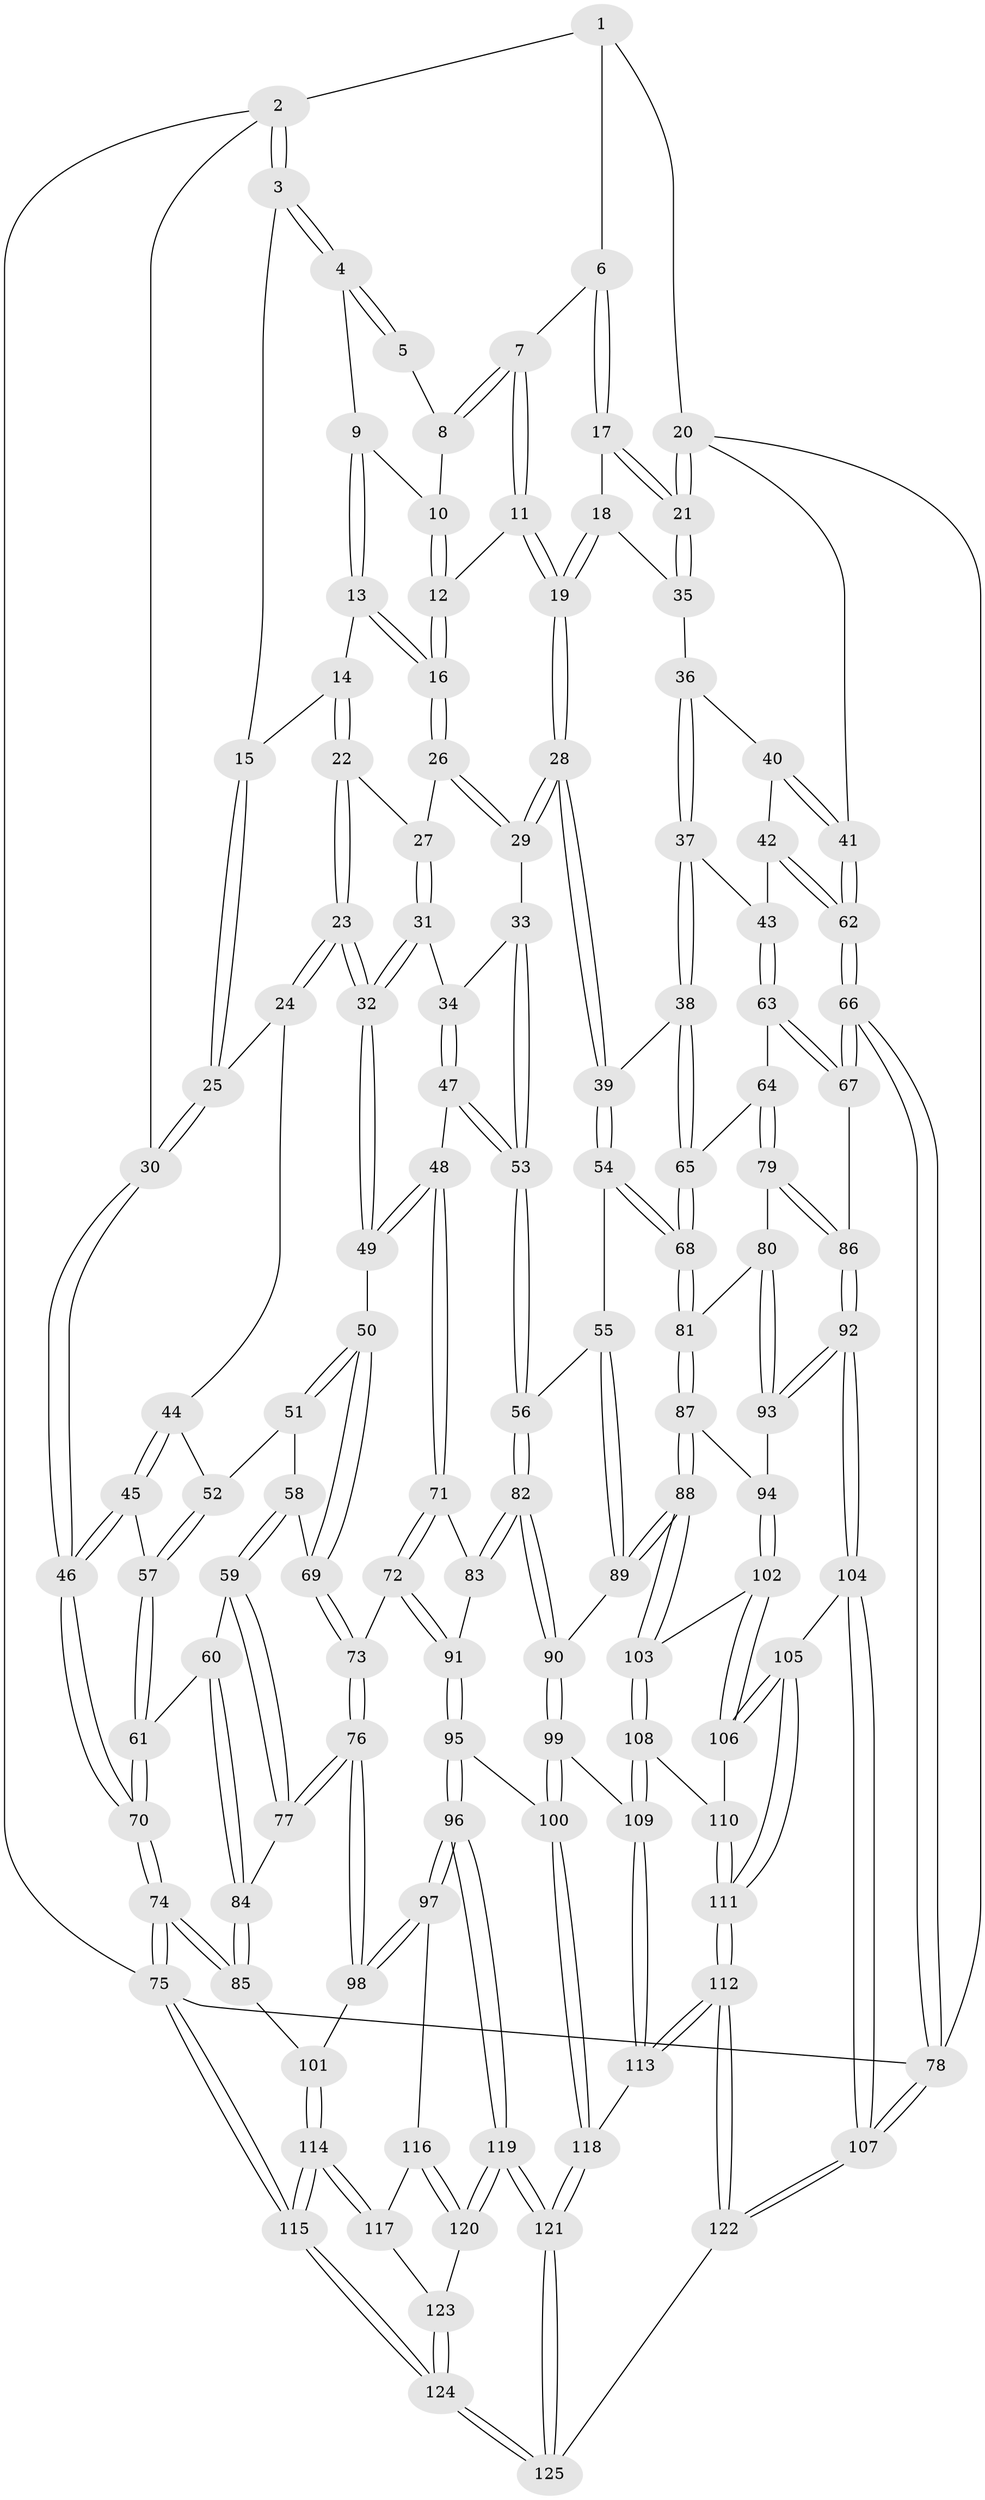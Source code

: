 // coarse degree distribution, {3: 0.631578947368421, 4: 0.17105263157894737, 2: 0.09210526315789473, 5: 0.10526315789473684}
// Generated by graph-tools (version 1.1) at 2025/54/03/04/25 22:54:34]
// undirected, 125 vertices, 309 edges
graph export_dot {
  node [color=gray90,style=filled];
  1 [pos="+0.7907289145029062+0"];
  2 [pos="+0+0"];
  3 [pos="+0+0"];
  4 [pos="+0.20177102178805512+0"];
  5 [pos="+0.695550327637687+0"];
  6 [pos="+0.7861180906716964+0.0680412912045089"];
  7 [pos="+0.6150531037743573+0.14807235514546763"];
  8 [pos="+0.536778579470201+0.06935278106142387"];
  9 [pos="+0.2764887319351168+0"];
  10 [pos="+0.40286727510062287+0.06663561887029351"];
  11 [pos="+0.5923810164034843+0.1880715567994829"];
  12 [pos="+0.5054092413724662+0.23434817940526514"];
  13 [pos="+0.28203689056478864+0.1524401577193958"];
  14 [pos="+0.2768459210766135+0.19810041631727568"];
  15 [pos="+0.1294287558474197+0.2465072760743408"];
  16 [pos="+0.491184026286289+0.2673061040362077"];
  17 [pos="+0.8546413682678609+0.19011562990908126"];
  18 [pos="+0.7696436269157841+0.347691874812677"];
  19 [pos="+0.7318037911016261+0.3805370067394294"];
  20 [pos="+1+0.2605860294708637"];
  21 [pos="+1+0.25901929094006476"];
  22 [pos="+0.28335758836748587+0.2507095135413307"];
  23 [pos="+0.1650049862557285+0.41121327921811307"];
  24 [pos="+0.15522824361422585+0.40936047588783164"];
  25 [pos="+0.1402169645540536+0.3937189369824958"];
  26 [pos="+0.47140425963715615+0.35453815220154744"];
  27 [pos="+0.43057331471768+0.3510215098453128"];
  28 [pos="+0.7152473408815758+0.40745633080250404"];
  29 [pos="+0.5069300911831446+0.40005864521782547"];
  30 [pos="+0+0.13293532194447016"];
  31 [pos="+0.2680489025329232+0.4495784576395629"];
  32 [pos="+0.20317922617982995+0.4463667686972389"];
  33 [pos="+0.49446814083291263+0.4418078501264923"];
  34 [pos="+0.3333387343193032+0.5037416983277107"];
  35 [pos="+0.8892391260572126+0.39914593917066543"];
  36 [pos="+0.9332532791119149+0.46176696035499215"];
  37 [pos="+0.8806479677208034+0.5273711595497953"];
  38 [pos="+0.8210415522255475+0.5329652962740823"];
  39 [pos="+0.7160494296711019+0.4107899571926106"];
  40 [pos="+0.9565375634884261+0.4602676009819017"];
  41 [pos="+1+0.3663465321336754"];
  42 [pos="+0.9690569656122546+0.5466102824478802"];
  43 [pos="+0.9160037047905731+0.550471097070397"];
  44 [pos="+0.08746947371240849+0.4689727048881705"];
  45 [pos="+0+0.5128164632468379"];
  46 [pos="+0+0.5104237143847594"];
  47 [pos="+0.36567950446020087+0.5900670126688318"];
  48 [pos="+0.33972927408499426+0.6098525734572977"];
  49 [pos="+0.20390285177669387+0.46038268553319367"];
  50 [pos="+0.20101485500514674+0.5637934452391201"];
  51 [pos="+0.09414194010756687+0.5561858877159853"];
  52 [pos="+0.08153136144976238+0.5407820789819597"];
  53 [pos="+0.4849284781296289+0.5909291612257402"];
  54 [pos="+0.6292173744220351+0.6397682497545416"];
  55 [pos="+0.5805709955581905+0.6452015539490946"];
  56 [pos="+0.5163135784260647+0.6350434408921755"];
  57 [pos="+0.046198838012438286+0.5938137394848567"];
  58 [pos="+0.12476550694570132+0.5987803130535226"];
  59 [pos="+0.08604619703849575+0.6406408925836158"];
  60 [pos="+0.07841247555244929+0.6405652033803872"];
  61 [pos="+0.053212493153288916+0.6235889892713602"];
  62 [pos="+1+0.6063933902833408"];
  63 [pos="+0.9377440315144844+0.644604497671063"];
  64 [pos="+0.8140054368902642+0.6014990121921204"];
  65 [pos="+0.8134475564948945+0.6003851627873279"];
  66 [pos="+1+0.7421942104183089"];
  67 [pos="+0.9980484021474106+0.7149289989329802"];
  68 [pos="+0.6523181667377856+0.655100074881567"];
  69 [pos="+0.2009381023418904+0.5743270640826499"];
  70 [pos="+0+0.7358878448045588"];
  71 [pos="+0.2844174172173676+0.6650771349938474"];
  72 [pos="+0.25731041370215385+0.6807603040884145"];
  73 [pos="+0.25675198423542334+0.680802732777884"];
  74 [pos="+0+0.7531703559029218"];
  75 [pos="+0+1"];
  76 [pos="+0.20199529867718868+0.7331696564027923"];
  77 [pos="+0.19063247901569091+0.7294174233900576"];
  78 [pos="+1+1"];
  79 [pos="+0.8218619538801465+0.688280322061088"];
  80 [pos="+0.7929133822693937+0.7169819617226728"];
  81 [pos="+0.6808591902406618+0.6988774284906812"];
  82 [pos="+0.4720327598512182+0.7119713011896603"];
  83 [pos="+0.4152919585968412+0.7039319186283588"];
  84 [pos="+0.031648899079593604+0.7449538598475232"];
  85 [pos="+0+0.77227039765872"];
  86 [pos="+0.9486954575070137+0.7282820050857869"];
  87 [pos="+0.6813183393844097+0.7251780286203333"];
  88 [pos="+0.585642106908828+0.8036457083594898"];
  89 [pos="+0.5849202668911665+0.8025015949338637"];
  90 [pos="+0.4637109073319463+0.7580938088665006"];
  91 [pos="+0.32961346626160326+0.750927661185438"];
  92 [pos="+0.8351434574136993+0.8338838851916794"];
  93 [pos="+0.7998079195891158+0.7779345831248741"];
  94 [pos="+0.6946160785141856+0.7865742809339648"];
  95 [pos="+0.4002455000801243+0.838668000094963"];
  96 [pos="+0.36761443429559104+0.8676629038721642"];
  97 [pos="+0.20779635803635346+0.8387784169676151"];
  98 [pos="+0.20020806283960818+0.7552374685433837"];
  99 [pos="+0.43388675679016747+0.8147304591573811"];
  100 [pos="+0.4203609071107167+0.8337992420037835"];
  101 [pos="+0.04469642018778567+0.8202225166700113"];
  102 [pos="+0.6931486939733132+0.7940096898001902"];
  103 [pos="+0.58925281254261+0.8160056094813292"];
  104 [pos="+0.8305589675769032+0.8669181256271168"];
  105 [pos="+0.7348921960322021+0.8814914109982086"];
  106 [pos="+0.6986073624494132+0.8206080418825923"];
  107 [pos="+1+1"];
  108 [pos="+0.5873353360765672+0.8289960381943352"];
  109 [pos="+0.5861015635822702+0.8308335269006281"];
  110 [pos="+0.6373117905090914+0.8520560791001746"];
  111 [pos="+0.6719767319422246+0.9629809969779379"];
  112 [pos="+0.6373965918377814+1"];
  113 [pos="+0.555370495221383+0.9142287855432362"];
  114 [pos="+0.1042635113045192+0.9105293710038835"];
  115 [pos="+0+1"];
  116 [pos="+0.20681411233776695+0.8404595532217288"];
  117 [pos="+0.15351542939741494+0.8862769654287618"];
  118 [pos="+0.48199811648167784+0.8919543723505756"];
  119 [pos="+0.33653947771129056+1"];
  120 [pos="+0.2613725937878819+0.9507757287386616"];
  121 [pos="+0.37007926757172466+1"];
  122 [pos="+0.6505498056332654+1"];
  123 [pos="+0.20758763068642488+0.960184598029344"];
  124 [pos="+0.11742525368818621+1"];
  125 [pos="+0.3710669703581851+1"];
  1 -- 2;
  1 -- 6;
  1 -- 20;
  2 -- 3;
  2 -- 3;
  2 -- 30;
  2 -- 75;
  3 -- 4;
  3 -- 4;
  3 -- 15;
  4 -- 5;
  4 -- 5;
  4 -- 9;
  5 -- 8;
  6 -- 7;
  6 -- 17;
  6 -- 17;
  7 -- 8;
  7 -- 8;
  7 -- 11;
  7 -- 11;
  8 -- 10;
  9 -- 10;
  9 -- 13;
  9 -- 13;
  10 -- 12;
  10 -- 12;
  11 -- 12;
  11 -- 19;
  11 -- 19;
  12 -- 16;
  12 -- 16;
  13 -- 14;
  13 -- 16;
  13 -- 16;
  14 -- 15;
  14 -- 22;
  14 -- 22;
  15 -- 25;
  15 -- 25;
  16 -- 26;
  16 -- 26;
  17 -- 18;
  17 -- 21;
  17 -- 21;
  18 -- 19;
  18 -- 19;
  18 -- 35;
  19 -- 28;
  19 -- 28;
  20 -- 21;
  20 -- 21;
  20 -- 41;
  20 -- 78;
  21 -- 35;
  21 -- 35;
  22 -- 23;
  22 -- 23;
  22 -- 27;
  23 -- 24;
  23 -- 24;
  23 -- 32;
  23 -- 32;
  24 -- 25;
  24 -- 44;
  25 -- 30;
  25 -- 30;
  26 -- 27;
  26 -- 29;
  26 -- 29;
  27 -- 31;
  27 -- 31;
  28 -- 29;
  28 -- 29;
  28 -- 39;
  28 -- 39;
  29 -- 33;
  30 -- 46;
  30 -- 46;
  31 -- 32;
  31 -- 32;
  31 -- 34;
  32 -- 49;
  32 -- 49;
  33 -- 34;
  33 -- 53;
  33 -- 53;
  34 -- 47;
  34 -- 47;
  35 -- 36;
  36 -- 37;
  36 -- 37;
  36 -- 40;
  37 -- 38;
  37 -- 38;
  37 -- 43;
  38 -- 39;
  38 -- 65;
  38 -- 65;
  39 -- 54;
  39 -- 54;
  40 -- 41;
  40 -- 41;
  40 -- 42;
  41 -- 62;
  41 -- 62;
  42 -- 43;
  42 -- 62;
  42 -- 62;
  43 -- 63;
  43 -- 63;
  44 -- 45;
  44 -- 45;
  44 -- 52;
  45 -- 46;
  45 -- 46;
  45 -- 57;
  46 -- 70;
  46 -- 70;
  47 -- 48;
  47 -- 53;
  47 -- 53;
  48 -- 49;
  48 -- 49;
  48 -- 71;
  48 -- 71;
  49 -- 50;
  50 -- 51;
  50 -- 51;
  50 -- 69;
  50 -- 69;
  51 -- 52;
  51 -- 58;
  52 -- 57;
  52 -- 57;
  53 -- 56;
  53 -- 56;
  54 -- 55;
  54 -- 68;
  54 -- 68;
  55 -- 56;
  55 -- 89;
  55 -- 89;
  56 -- 82;
  56 -- 82;
  57 -- 61;
  57 -- 61;
  58 -- 59;
  58 -- 59;
  58 -- 69;
  59 -- 60;
  59 -- 77;
  59 -- 77;
  60 -- 61;
  60 -- 84;
  60 -- 84;
  61 -- 70;
  61 -- 70;
  62 -- 66;
  62 -- 66;
  63 -- 64;
  63 -- 67;
  63 -- 67;
  64 -- 65;
  64 -- 79;
  64 -- 79;
  65 -- 68;
  65 -- 68;
  66 -- 67;
  66 -- 67;
  66 -- 78;
  66 -- 78;
  67 -- 86;
  68 -- 81;
  68 -- 81;
  69 -- 73;
  69 -- 73;
  70 -- 74;
  70 -- 74;
  71 -- 72;
  71 -- 72;
  71 -- 83;
  72 -- 73;
  72 -- 91;
  72 -- 91;
  73 -- 76;
  73 -- 76;
  74 -- 75;
  74 -- 75;
  74 -- 85;
  74 -- 85;
  75 -- 115;
  75 -- 115;
  75 -- 78;
  76 -- 77;
  76 -- 77;
  76 -- 98;
  76 -- 98;
  77 -- 84;
  78 -- 107;
  78 -- 107;
  79 -- 80;
  79 -- 86;
  79 -- 86;
  80 -- 81;
  80 -- 93;
  80 -- 93;
  81 -- 87;
  81 -- 87;
  82 -- 83;
  82 -- 83;
  82 -- 90;
  82 -- 90;
  83 -- 91;
  84 -- 85;
  84 -- 85;
  85 -- 101;
  86 -- 92;
  86 -- 92;
  87 -- 88;
  87 -- 88;
  87 -- 94;
  88 -- 89;
  88 -- 89;
  88 -- 103;
  88 -- 103;
  89 -- 90;
  90 -- 99;
  90 -- 99;
  91 -- 95;
  91 -- 95;
  92 -- 93;
  92 -- 93;
  92 -- 104;
  92 -- 104;
  93 -- 94;
  94 -- 102;
  94 -- 102;
  95 -- 96;
  95 -- 96;
  95 -- 100;
  96 -- 97;
  96 -- 97;
  96 -- 119;
  96 -- 119;
  97 -- 98;
  97 -- 98;
  97 -- 116;
  98 -- 101;
  99 -- 100;
  99 -- 100;
  99 -- 109;
  100 -- 118;
  100 -- 118;
  101 -- 114;
  101 -- 114;
  102 -- 103;
  102 -- 106;
  102 -- 106;
  103 -- 108;
  103 -- 108;
  104 -- 105;
  104 -- 107;
  104 -- 107;
  105 -- 106;
  105 -- 106;
  105 -- 111;
  105 -- 111;
  106 -- 110;
  107 -- 122;
  107 -- 122;
  108 -- 109;
  108 -- 109;
  108 -- 110;
  109 -- 113;
  109 -- 113;
  110 -- 111;
  110 -- 111;
  111 -- 112;
  111 -- 112;
  112 -- 113;
  112 -- 113;
  112 -- 122;
  112 -- 122;
  113 -- 118;
  114 -- 115;
  114 -- 115;
  114 -- 117;
  114 -- 117;
  115 -- 124;
  115 -- 124;
  116 -- 117;
  116 -- 120;
  116 -- 120;
  117 -- 123;
  118 -- 121;
  118 -- 121;
  119 -- 120;
  119 -- 120;
  119 -- 121;
  119 -- 121;
  120 -- 123;
  121 -- 125;
  121 -- 125;
  122 -- 125;
  123 -- 124;
  123 -- 124;
  124 -- 125;
  124 -- 125;
}

